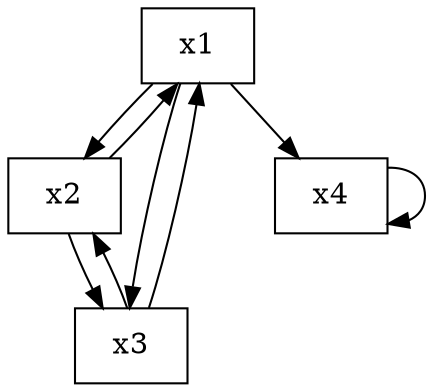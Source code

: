 digraph test {
node1 [label="x1", shape="box"];
node2 [label="x2", shape="box"];
node3 [label="x3", shape="box"];
node4 [label="x4", shape="box"];
node2 -> node1;
node3 -> node1;
node1 -> node2;
node3 -> node2;
node1 -> node3;
node2 -> node3;
node1 -> node4;
node4 -> node4;
}
